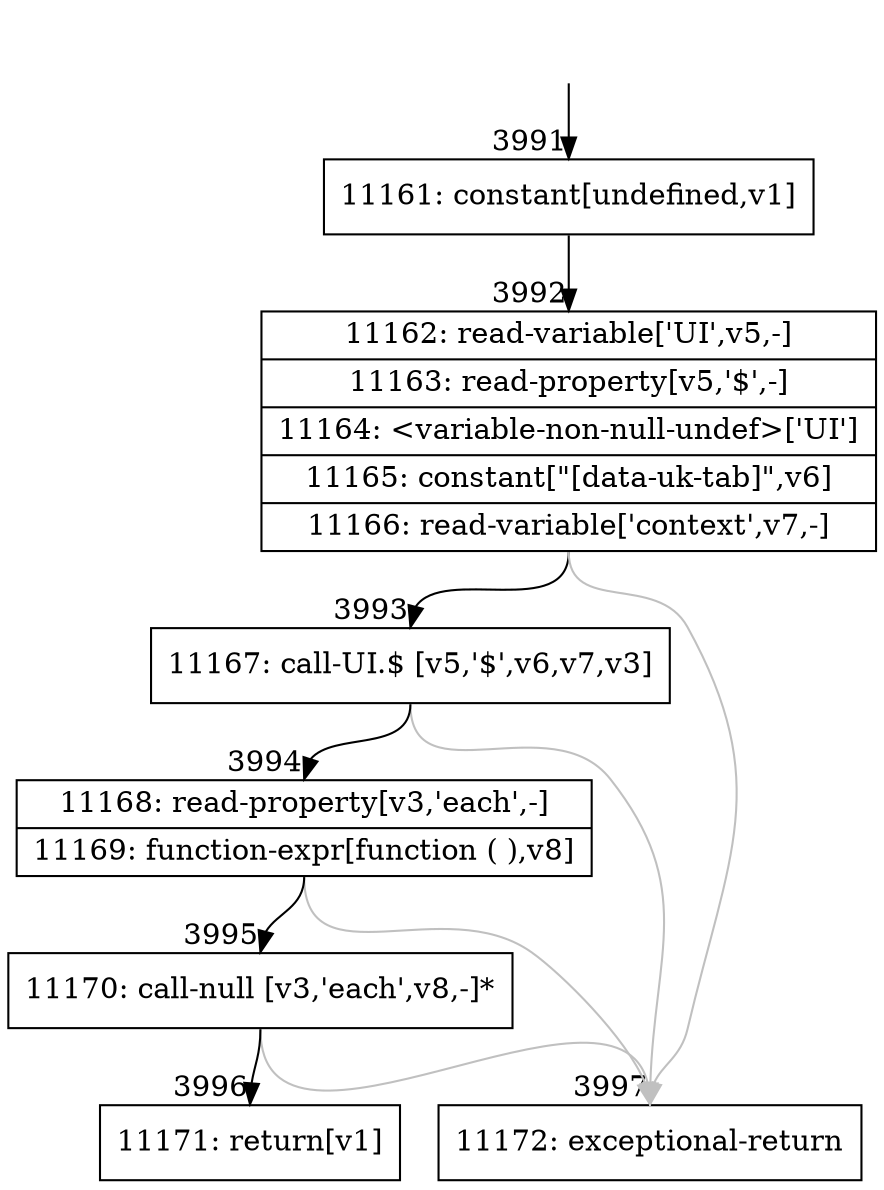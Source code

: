 digraph {
rankdir="TD"
BB_entry298[shape=none,label=""];
BB_entry298 -> BB3991 [tailport=s, headport=n, headlabel="    3991"]
BB3991 [shape=record label="{11161: constant[undefined,v1]}" ] 
BB3991 -> BB3992 [tailport=s, headport=n, headlabel="      3992"]
BB3992 [shape=record label="{11162: read-variable['UI',v5,-]|11163: read-property[v5,'$',-]|11164: \<variable-non-null-undef\>['UI']|11165: constant[\"[data-uk-tab]\",v6]|11166: read-variable['context',v7,-]}" ] 
BB3992 -> BB3993 [tailport=s, headport=n, headlabel="      3993"]
BB3992 -> BB3997 [tailport=s, headport=n, color=gray, headlabel="      3997"]
BB3993 [shape=record label="{11167: call-UI.$ [v5,'$',v6,v7,v3]}" ] 
BB3993 -> BB3994 [tailport=s, headport=n, headlabel="      3994"]
BB3993 -> BB3997 [tailport=s, headport=n, color=gray]
BB3994 [shape=record label="{11168: read-property[v3,'each',-]|11169: function-expr[function ( ),v8]}" ] 
BB3994 -> BB3995 [tailport=s, headport=n, headlabel="      3995"]
BB3994 -> BB3997 [tailport=s, headport=n, color=gray]
BB3995 [shape=record label="{11170: call-null [v3,'each',v8,-]*}" ] 
BB3995 -> BB3996 [tailport=s, headport=n, headlabel="      3996"]
BB3995 -> BB3997 [tailport=s, headport=n, color=gray]
BB3996 [shape=record label="{11171: return[v1]}" ] 
BB3997 [shape=record label="{11172: exceptional-return}" ] 
//#$~ 3064
}
